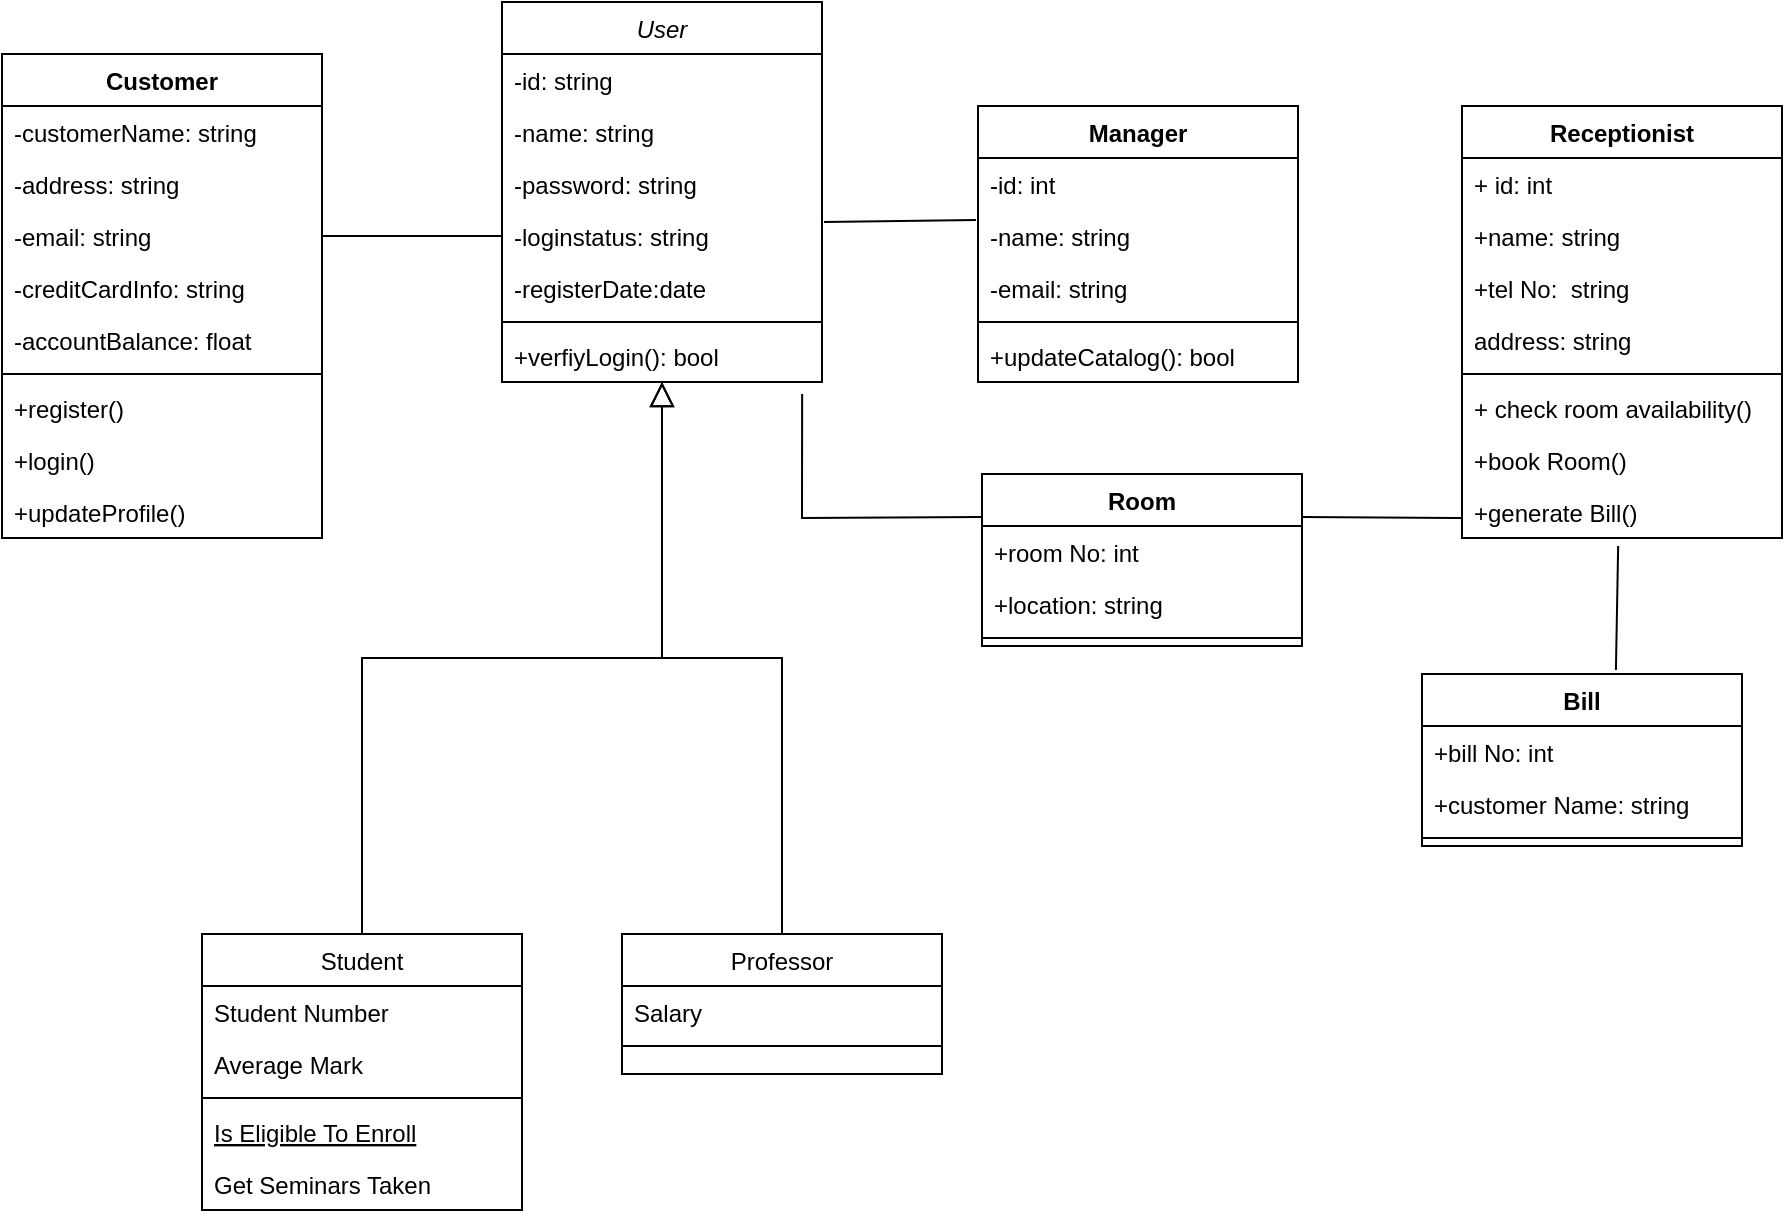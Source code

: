 <mxfile version="15.8.6" type="github">
  <diagram id="C5RBs43oDa-KdzZeNtuy" name="Page-1">
    <mxGraphModel dx="868" dy="1651" grid="1" gridSize="10" guides="1" tooltips="1" connect="1" arrows="1" fold="1" page="1" pageScale="1" pageWidth="827" pageHeight="1169" math="0" shadow="0">
      <root>
        <mxCell id="WIyWlLk6GJQsqaUBKTNV-0" />
        <mxCell id="WIyWlLk6GJQsqaUBKTNV-1" parent="WIyWlLk6GJQsqaUBKTNV-0" />
        <mxCell id="zkfFHV4jXpPFQw0GAbJ--0" value="User" style="swimlane;fontStyle=2;align=center;verticalAlign=top;childLayout=stackLayout;horizontal=1;startSize=26;horizontalStack=0;resizeParent=1;resizeLast=0;collapsible=1;marginBottom=0;rounded=0;shadow=0;strokeWidth=1;" parent="WIyWlLk6GJQsqaUBKTNV-1" vertex="1">
          <mxGeometry x="270" y="-106" width="160" height="190" as="geometry">
            <mxRectangle x="220" y="120" width="160" height="26" as="alternateBounds" />
          </mxGeometry>
        </mxCell>
        <mxCell id="zkfFHV4jXpPFQw0GAbJ--1" value="-id: string" style="text;align=left;verticalAlign=top;spacingLeft=4;spacingRight=4;overflow=hidden;rotatable=0;points=[[0,0.5],[1,0.5]];portConstraint=eastwest;" parent="zkfFHV4jXpPFQw0GAbJ--0" vertex="1">
          <mxGeometry y="26" width="160" height="26" as="geometry" />
        </mxCell>
        <mxCell id="T5A34cYK0QaYjGAUa2mt-24" value="-name: string" style="text;align=left;verticalAlign=top;spacingLeft=4;spacingRight=4;overflow=hidden;rotatable=0;points=[[0,0.5],[1,0.5]];portConstraint=eastwest;" vertex="1" parent="zkfFHV4jXpPFQw0GAbJ--0">
          <mxGeometry y="52" width="160" height="26" as="geometry" />
        </mxCell>
        <mxCell id="zkfFHV4jXpPFQw0GAbJ--2" value="-password: string" style="text;align=left;verticalAlign=top;spacingLeft=4;spacingRight=4;overflow=hidden;rotatable=0;points=[[0,0.5],[1,0.5]];portConstraint=eastwest;rounded=0;shadow=0;html=0;" parent="zkfFHV4jXpPFQw0GAbJ--0" vertex="1">
          <mxGeometry y="78" width="160" height="26" as="geometry" />
        </mxCell>
        <mxCell id="zkfFHV4jXpPFQw0GAbJ--3" value="-loginstatus: string" style="text;align=left;verticalAlign=top;spacingLeft=4;spacingRight=4;overflow=hidden;rotatable=0;points=[[0,0.5],[1,0.5]];portConstraint=eastwest;rounded=0;shadow=0;html=0;" parent="zkfFHV4jXpPFQw0GAbJ--0" vertex="1">
          <mxGeometry y="104" width="160" height="26" as="geometry" />
        </mxCell>
        <mxCell id="Q7qjtp1x8WxKevpJag3L-1" value="-registerDate:date" style="text;align=left;verticalAlign=top;spacingLeft=4;spacingRight=4;overflow=hidden;rotatable=0;points=[[0,0.5],[1,0.5]];portConstraint=eastwest;rounded=0;shadow=0;html=0;" parent="zkfFHV4jXpPFQw0GAbJ--0" vertex="1">
          <mxGeometry y="130" width="160" height="26" as="geometry" />
        </mxCell>
        <mxCell id="zkfFHV4jXpPFQw0GAbJ--4" value="" style="line;html=1;strokeWidth=1;align=left;verticalAlign=middle;spacingTop=-1;spacingLeft=3;spacingRight=3;rotatable=0;labelPosition=right;points=[];portConstraint=eastwest;" parent="zkfFHV4jXpPFQw0GAbJ--0" vertex="1">
          <mxGeometry y="156" width="160" height="8" as="geometry" />
        </mxCell>
        <mxCell id="zkfFHV4jXpPFQw0GAbJ--5" value="+verfiyLogin(): bool" style="text;align=left;verticalAlign=top;spacingLeft=4;spacingRight=4;overflow=hidden;rotatable=0;points=[[0,0.5],[1,0.5]];portConstraint=eastwest;" parent="zkfFHV4jXpPFQw0GAbJ--0" vertex="1">
          <mxGeometry y="164" width="160" height="26" as="geometry" />
        </mxCell>
        <mxCell id="zkfFHV4jXpPFQw0GAbJ--6" value="Student" style="swimlane;fontStyle=0;align=center;verticalAlign=top;childLayout=stackLayout;horizontal=1;startSize=26;horizontalStack=0;resizeParent=1;resizeLast=0;collapsible=1;marginBottom=0;rounded=0;shadow=0;strokeWidth=1;" parent="WIyWlLk6GJQsqaUBKTNV-1" vertex="1">
          <mxGeometry x="120" y="360" width="160" height="138" as="geometry">
            <mxRectangle x="130" y="380" width="160" height="26" as="alternateBounds" />
          </mxGeometry>
        </mxCell>
        <mxCell id="zkfFHV4jXpPFQw0GAbJ--7" value="Student Number" style="text;align=left;verticalAlign=top;spacingLeft=4;spacingRight=4;overflow=hidden;rotatable=0;points=[[0,0.5],[1,0.5]];portConstraint=eastwest;" parent="zkfFHV4jXpPFQw0GAbJ--6" vertex="1">
          <mxGeometry y="26" width="160" height="26" as="geometry" />
        </mxCell>
        <mxCell id="zkfFHV4jXpPFQw0GAbJ--8" value="Average Mark" style="text;align=left;verticalAlign=top;spacingLeft=4;spacingRight=4;overflow=hidden;rotatable=0;points=[[0,0.5],[1,0.5]];portConstraint=eastwest;rounded=0;shadow=0;html=0;" parent="zkfFHV4jXpPFQw0GAbJ--6" vertex="1">
          <mxGeometry y="52" width="160" height="26" as="geometry" />
        </mxCell>
        <mxCell id="zkfFHV4jXpPFQw0GAbJ--9" value="" style="line;html=1;strokeWidth=1;align=left;verticalAlign=middle;spacingTop=-1;spacingLeft=3;spacingRight=3;rotatable=0;labelPosition=right;points=[];portConstraint=eastwest;" parent="zkfFHV4jXpPFQw0GAbJ--6" vertex="1">
          <mxGeometry y="78" width="160" height="8" as="geometry" />
        </mxCell>
        <mxCell id="zkfFHV4jXpPFQw0GAbJ--10" value="Is Eligible To Enroll" style="text;align=left;verticalAlign=top;spacingLeft=4;spacingRight=4;overflow=hidden;rotatable=0;points=[[0,0.5],[1,0.5]];portConstraint=eastwest;fontStyle=4" parent="zkfFHV4jXpPFQw0GAbJ--6" vertex="1">
          <mxGeometry y="86" width="160" height="26" as="geometry" />
        </mxCell>
        <mxCell id="zkfFHV4jXpPFQw0GAbJ--11" value="Get Seminars Taken" style="text;align=left;verticalAlign=top;spacingLeft=4;spacingRight=4;overflow=hidden;rotatable=0;points=[[0,0.5],[1,0.5]];portConstraint=eastwest;" parent="zkfFHV4jXpPFQw0GAbJ--6" vertex="1">
          <mxGeometry y="112" width="160" height="26" as="geometry" />
        </mxCell>
        <mxCell id="zkfFHV4jXpPFQw0GAbJ--12" value="" style="endArrow=block;endSize=10;endFill=0;shadow=0;strokeWidth=1;rounded=0;edgeStyle=elbowEdgeStyle;elbow=vertical;" parent="WIyWlLk6GJQsqaUBKTNV-1" source="zkfFHV4jXpPFQw0GAbJ--6" target="zkfFHV4jXpPFQw0GAbJ--0" edge="1">
          <mxGeometry width="160" relative="1" as="geometry">
            <mxPoint x="200" y="203" as="sourcePoint" />
            <mxPoint x="200" y="203" as="targetPoint" />
          </mxGeometry>
        </mxCell>
        <mxCell id="zkfFHV4jXpPFQw0GAbJ--13" value="Professor" style="swimlane;fontStyle=0;align=center;verticalAlign=top;childLayout=stackLayout;horizontal=1;startSize=26;horizontalStack=0;resizeParent=1;resizeLast=0;collapsible=1;marginBottom=0;rounded=0;shadow=0;strokeWidth=1;" parent="WIyWlLk6GJQsqaUBKTNV-1" vertex="1">
          <mxGeometry x="330" y="360" width="160" height="70" as="geometry">
            <mxRectangle x="340" y="380" width="170" height="26" as="alternateBounds" />
          </mxGeometry>
        </mxCell>
        <mxCell id="zkfFHV4jXpPFQw0GAbJ--14" value="Salary" style="text;align=left;verticalAlign=top;spacingLeft=4;spacingRight=4;overflow=hidden;rotatable=0;points=[[0,0.5],[1,0.5]];portConstraint=eastwest;" parent="zkfFHV4jXpPFQw0GAbJ--13" vertex="1">
          <mxGeometry y="26" width="160" height="26" as="geometry" />
        </mxCell>
        <mxCell id="zkfFHV4jXpPFQw0GAbJ--15" value="" style="line;html=1;strokeWidth=1;align=left;verticalAlign=middle;spacingTop=-1;spacingLeft=3;spacingRight=3;rotatable=0;labelPosition=right;points=[];portConstraint=eastwest;" parent="zkfFHV4jXpPFQw0GAbJ--13" vertex="1">
          <mxGeometry y="52" width="160" height="8" as="geometry" />
        </mxCell>
        <mxCell id="zkfFHV4jXpPFQw0GAbJ--16" value="" style="endArrow=block;endSize=10;endFill=0;shadow=0;strokeWidth=1;rounded=0;edgeStyle=elbowEdgeStyle;elbow=vertical;" parent="WIyWlLk6GJQsqaUBKTNV-1" source="zkfFHV4jXpPFQw0GAbJ--13" target="zkfFHV4jXpPFQw0GAbJ--0" edge="1">
          <mxGeometry width="160" relative="1" as="geometry">
            <mxPoint x="210" y="373" as="sourcePoint" />
            <mxPoint x="310" y="271" as="targetPoint" />
          </mxGeometry>
        </mxCell>
        <mxCell id="Q7qjtp1x8WxKevpJag3L-6" value="Manager" style="swimlane;fontStyle=1;align=center;verticalAlign=top;childLayout=stackLayout;horizontal=1;startSize=26;horizontalStack=0;resizeParent=1;resizeParentMax=0;resizeLast=0;collapsible=1;marginBottom=0;" parent="WIyWlLk6GJQsqaUBKTNV-1" vertex="1">
          <mxGeometry x="508" y="-54" width="160" height="138" as="geometry" />
        </mxCell>
        <mxCell id="T5A34cYK0QaYjGAUa2mt-0" value="-id: int" style="text;strokeColor=none;fillColor=none;align=left;verticalAlign=top;spacingLeft=4;spacingRight=4;overflow=hidden;rotatable=0;points=[[0,0.5],[1,0.5]];portConstraint=eastwest;" vertex="1" parent="Q7qjtp1x8WxKevpJag3L-6">
          <mxGeometry y="26" width="160" height="26" as="geometry" />
        </mxCell>
        <mxCell id="Q7qjtp1x8WxKevpJag3L-7" value="-name: string" style="text;strokeColor=none;fillColor=none;align=left;verticalAlign=top;spacingLeft=4;spacingRight=4;overflow=hidden;rotatable=0;points=[[0,0.5],[1,0.5]];portConstraint=eastwest;" parent="Q7qjtp1x8WxKevpJag3L-6" vertex="1">
          <mxGeometry y="52" width="160" height="26" as="geometry" />
        </mxCell>
        <mxCell id="Q7qjtp1x8WxKevpJag3L-18" value="-email: string" style="text;strokeColor=none;fillColor=none;align=left;verticalAlign=top;spacingLeft=4;spacingRight=4;overflow=hidden;rotatable=0;points=[[0,0.5],[1,0.5]];portConstraint=eastwest;" parent="Q7qjtp1x8WxKevpJag3L-6" vertex="1">
          <mxGeometry y="78" width="160" height="26" as="geometry" />
        </mxCell>
        <mxCell id="Q7qjtp1x8WxKevpJag3L-8" value="" style="line;strokeWidth=1;fillColor=none;align=left;verticalAlign=middle;spacingTop=-1;spacingLeft=3;spacingRight=3;rotatable=0;labelPosition=right;points=[];portConstraint=eastwest;" parent="Q7qjtp1x8WxKevpJag3L-6" vertex="1">
          <mxGeometry y="104" width="160" height="8" as="geometry" />
        </mxCell>
        <mxCell id="Q7qjtp1x8WxKevpJag3L-9" value="+updateCatalog(): bool" style="text;strokeColor=none;fillColor=none;align=left;verticalAlign=top;spacingLeft=4;spacingRight=4;overflow=hidden;rotatable=0;points=[[0,0.5],[1,0.5]];portConstraint=eastwest;" parent="Q7qjtp1x8WxKevpJag3L-6" vertex="1">
          <mxGeometry y="112" width="160" height="26" as="geometry" />
        </mxCell>
        <mxCell id="Q7qjtp1x8WxKevpJag3L-10" value="Customer" style="swimlane;fontStyle=1;align=center;verticalAlign=top;childLayout=stackLayout;horizontal=1;startSize=26;horizontalStack=0;resizeParent=1;resizeParentMax=0;resizeLast=0;collapsible=1;marginBottom=0;" parent="WIyWlLk6GJQsqaUBKTNV-1" vertex="1">
          <mxGeometry x="20" y="-80" width="160" height="242" as="geometry" />
        </mxCell>
        <mxCell id="Q7qjtp1x8WxKevpJag3L-11" value="-customerName: string" style="text;strokeColor=none;fillColor=none;align=left;verticalAlign=top;spacingLeft=4;spacingRight=4;overflow=hidden;rotatable=0;points=[[0,0.5],[1,0.5]];portConstraint=eastwest;" parent="Q7qjtp1x8WxKevpJag3L-10" vertex="1">
          <mxGeometry y="26" width="160" height="26" as="geometry" />
        </mxCell>
        <mxCell id="Q7qjtp1x8WxKevpJag3L-17" value="-address: string" style="text;strokeColor=none;fillColor=none;align=left;verticalAlign=top;spacingLeft=4;spacingRight=4;overflow=hidden;rotatable=0;points=[[0,0.5],[1,0.5]];portConstraint=eastwest;" parent="Q7qjtp1x8WxKevpJag3L-10" vertex="1">
          <mxGeometry y="52" width="160" height="26" as="geometry" />
        </mxCell>
        <mxCell id="Q7qjtp1x8WxKevpJag3L-19" value="-email: string" style="text;strokeColor=none;fillColor=none;align=left;verticalAlign=top;spacingLeft=4;spacingRight=4;overflow=hidden;rotatable=0;points=[[0,0.5],[1,0.5]];portConstraint=eastwest;" parent="Q7qjtp1x8WxKevpJag3L-10" vertex="1">
          <mxGeometry y="78" width="160" height="26" as="geometry" />
        </mxCell>
        <mxCell id="Q7qjtp1x8WxKevpJag3L-21" value="-creditCardInfo: string" style="text;strokeColor=none;fillColor=none;align=left;verticalAlign=top;spacingLeft=4;spacingRight=4;overflow=hidden;rotatable=0;points=[[0,0.5],[1,0.5]];portConstraint=eastwest;" parent="Q7qjtp1x8WxKevpJag3L-10" vertex="1">
          <mxGeometry y="104" width="160" height="26" as="geometry" />
        </mxCell>
        <mxCell id="Q7qjtp1x8WxKevpJag3L-20" value="-accountBalance: float" style="text;strokeColor=none;fillColor=none;align=left;verticalAlign=top;spacingLeft=4;spacingRight=4;overflow=hidden;rotatable=0;points=[[0,0.5],[1,0.5]];portConstraint=eastwest;" parent="Q7qjtp1x8WxKevpJag3L-10" vertex="1">
          <mxGeometry y="130" width="160" height="26" as="geometry" />
        </mxCell>
        <mxCell id="Q7qjtp1x8WxKevpJag3L-12" value="" style="line;strokeWidth=1;fillColor=none;align=left;verticalAlign=middle;spacingTop=-1;spacingLeft=3;spacingRight=3;rotatable=0;labelPosition=right;points=[];portConstraint=eastwest;" parent="Q7qjtp1x8WxKevpJag3L-10" vertex="1">
          <mxGeometry y="156" width="160" height="8" as="geometry" />
        </mxCell>
        <mxCell id="Q7qjtp1x8WxKevpJag3L-13" value="+register()" style="text;strokeColor=none;fillColor=none;align=left;verticalAlign=top;spacingLeft=4;spacingRight=4;overflow=hidden;rotatable=0;points=[[0,0.5],[1,0.5]];portConstraint=eastwest;" parent="Q7qjtp1x8WxKevpJag3L-10" vertex="1">
          <mxGeometry y="164" width="160" height="26" as="geometry" />
        </mxCell>
        <mxCell id="Q7qjtp1x8WxKevpJag3L-22" value="+login()" style="text;strokeColor=none;fillColor=none;align=left;verticalAlign=top;spacingLeft=4;spacingRight=4;overflow=hidden;rotatable=0;points=[[0,0.5],[1,0.5]];portConstraint=eastwest;" parent="Q7qjtp1x8WxKevpJag3L-10" vertex="1">
          <mxGeometry y="190" width="160" height="26" as="geometry" />
        </mxCell>
        <mxCell id="Q7qjtp1x8WxKevpJag3L-23" value="+updateProfile()" style="text;strokeColor=none;fillColor=none;align=left;verticalAlign=top;spacingLeft=4;spacingRight=4;overflow=hidden;rotatable=0;points=[[0,0.5],[1,0.5]];portConstraint=eastwest;" parent="Q7qjtp1x8WxKevpJag3L-10" vertex="1">
          <mxGeometry y="216" width="160" height="26" as="geometry" />
        </mxCell>
        <mxCell id="T5A34cYK0QaYjGAUa2mt-1" value="" style="endArrow=none;html=1;rounded=0;entryX=-0.006;entryY=0.192;entryDx=0;entryDy=0;entryPerimeter=0;exitX=1.006;exitY=0.231;exitDx=0;exitDy=0;exitPerimeter=0;" edge="1" parent="WIyWlLk6GJQsqaUBKTNV-1" source="zkfFHV4jXpPFQw0GAbJ--3" target="Q7qjtp1x8WxKevpJag3L-7">
          <mxGeometry width="50" height="50" relative="1" as="geometry">
            <mxPoint x="450" y="50" as="sourcePoint" />
            <mxPoint x="500" as="targetPoint" />
            <Array as="points" />
          </mxGeometry>
        </mxCell>
        <mxCell id="T5A34cYK0QaYjGAUa2mt-2" value="" style="endArrow=none;html=1;rounded=0;entryX=0;entryY=0.5;entryDx=0;entryDy=0;" edge="1" parent="WIyWlLk6GJQsqaUBKTNV-1" source="Q7qjtp1x8WxKevpJag3L-19" target="zkfFHV4jXpPFQw0GAbJ--3">
          <mxGeometry width="50" height="50" relative="1" as="geometry">
            <mxPoint x="180" y="61" as="sourcePoint" />
            <mxPoint x="250.711" y="11" as="targetPoint" />
          </mxGeometry>
        </mxCell>
        <mxCell id="T5A34cYK0QaYjGAUa2mt-9" value="Room" style="swimlane;fontStyle=1;align=center;verticalAlign=top;childLayout=stackLayout;horizontal=1;startSize=26;horizontalStack=0;resizeParent=1;resizeParentMax=0;resizeLast=0;collapsible=1;marginBottom=0;" vertex="1" parent="WIyWlLk6GJQsqaUBKTNV-1">
          <mxGeometry x="510" y="130" width="160" height="86" as="geometry" />
        </mxCell>
        <mxCell id="T5A34cYK0QaYjGAUa2mt-10" value="+room No: int" style="text;strokeColor=none;fillColor=none;align=left;verticalAlign=top;spacingLeft=4;spacingRight=4;overflow=hidden;rotatable=0;points=[[0,0.5],[1,0.5]];portConstraint=eastwest;" vertex="1" parent="T5A34cYK0QaYjGAUa2mt-9">
          <mxGeometry y="26" width="160" height="26" as="geometry" />
        </mxCell>
        <mxCell id="T5A34cYK0QaYjGAUa2mt-13" value="+location: string" style="text;strokeColor=none;fillColor=none;align=left;verticalAlign=top;spacingLeft=4;spacingRight=4;overflow=hidden;rotatable=0;points=[[0,0.5],[1,0.5]];portConstraint=eastwest;" vertex="1" parent="T5A34cYK0QaYjGAUa2mt-9">
          <mxGeometry y="52" width="160" height="26" as="geometry" />
        </mxCell>
        <mxCell id="T5A34cYK0QaYjGAUa2mt-11" value="" style="line;strokeWidth=1;fillColor=none;align=left;verticalAlign=middle;spacingTop=-1;spacingLeft=3;spacingRight=3;rotatable=0;labelPosition=right;points=[];portConstraint=eastwest;" vertex="1" parent="T5A34cYK0QaYjGAUa2mt-9">
          <mxGeometry y="78" width="160" height="8" as="geometry" />
        </mxCell>
        <mxCell id="T5A34cYK0QaYjGAUa2mt-14" value="Receptionist" style="swimlane;fontStyle=1;align=center;verticalAlign=top;childLayout=stackLayout;horizontal=1;startSize=26;horizontalStack=0;resizeParent=1;resizeParentMax=0;resizeLast=0;collapsible=1;marginBottom=0;" vertex="1" parent="WIyWlLk6GJQsqaUBKTNV-1">
          <mxGeometry x="750" y="-54" width="160" height="216" as="geometry" />
        </mxCell>
        <mxCell id="T5A34cYK0QaYjGAUa2mt-15" value="+ id: int" style="text;strokeColor=none;fillColor=none;align=left;verticalAlign=top;spacingLeft=4;spacingRight=4;overflow=hidden;rotatable=0;points=[[0,0.5],[1,0.5]];portConstraint=eastwest;" vertex="1" parent="T5A34cYK0QaYjGAUa2mt-14">
          <mxGeometry y="26" width="160" height="26" as="geometry" />
        </mxCell>
        <mxCell id="T5A34cYK0QaYjGAUa2mt-20" value="+name: string" style="text;strokeColor=none;fillColor=none;align=left;verticalAlign=top;spacingLeft=4;spacingRight=4;overflow=hidden;rotatable=0;points=[[0,0.5],[1,0.5]];portConstraint=eastwest;" vertex="1" parent="T5A34cYK0QaYjGAUa2mt-14">
          <mxGeometry y="52" width="160" height="26" as="geometry" />
        </mxCell>
        <mxCell id="T5A34cYK0QaYjGAUa2mt-19" value="+tel No:  string" style="text;strokeColor=none;fillColor=none;align=left;verticalAlign=top;spacingLeft=4;spacingRight=4;overflow=hidden;rotatable=0;points=[[0,0.5],[1,0.5]];portConstraint=eastwest;" vertex="1" parent="T5A34cYK0QaYjGAUa2mt-14">
          <mxGeometry y="78" width="160" height="26" as="geometry" />
        </mxCell>
        <mxCell id="T5A34cYK0QaYjGAUa2mt-18" value="address: string" style="text;strokeColor=none;fillColor=none;align=left;verticalAlign=top;spacingLeft=4;spacingRight=4;overflow=hidden;rotatable=0;points=[[0,0.5],[1,0.5]];portConstraint=eastwest;" vertex="1" parent="T5A34cYK0QaYjGAUa2mt-14">
          <mxGeometry y="104" width="160" height="26" as="geometry" />
        </mxCell>
        <mxCell id="T5A34cYK0QaYjGAUa2mt-16" value="" style="line;strokeWidth=1;fillColor=none;align=left;verticalAlign=middle;spacingTop=-1;spacingLeft=3;spacingRight=3;rotatable=0;labelPosition=right;points=[];portConstraint=eastwest;" vertex="1" parent="T5A34cYK0QaYjGAUa2mt-14">
          <mxGeometry y="130" width="160" height="8" as="geometry" />
        </mxCell>
        <mxCell id="T5A34cYK0QaYjGAUa2mt-17" value="+ check room availability()" style="text;strokeColor=none;fillColor=none;align=left;verticalAlign=top;spacingLeft=4;spacingRight=4;overflow=hidden;rotatable=0;points=[[0,0.5],[1,0.5]];portConstraint=eastwest;" vertex="1" parent="T5A34cYK0QaYjGAUa2mt-14">
          <mxGeometry y="138" width="160" height="26" as="geometry" />
        </mxCell>
        <mxCell id="T5A34cYK0QaYjGAUa2mt-21" value="+book Room()" style="text;strokeColor=none;fillColor=none;align=left;verticalAlign=top;spacingLeft=4;spacingRight=4;overflow=hidden;rotatable=0;points=[[0,0.5],[1,0.5]];portConstraint=eastwest;" vertex="1" parent="T5A34cYK0QaYjGAUa2mt-14">
          <mxGeometry y="164" width="160" height="26" as="geometry" />
        </mxCell>
        <mxCell id="T5A34cYK0QaYjGAUa2mt-22" value="+generate Bill()" style="text;strokeColor=none;fillColor=none;align=left;verticalAlign=top;spacingLeft=4;spacingRight=4;overflow=hidden;rotatable=0;points=[[0,0.5],[1,0.5]];portConstraint=eastwest;" vertex="1" parent="T5A34cYK0QaYjGAUa2mt-14">
          <mxGeometry y="190" width="160" height="26" as="geometry" />
        </mxCell>
        <mxCell id="T5A34cYK0QaYjGAUa2mt-27" value="" style="endArrow=none;html=1;rounded=0;entryX=0.938;entryY=1.231;entryDx=0;entryDy=0;entryPerimeter=0;exitX=0;exitY=0.25;exitDx=0;exitDy=0;" edge="1" parent="WIyWlLk6GJQsqaUBKTNV-1" source="T5A34cYK0QaYjGAUa2mt-9" target="zkfFHV4jXpPFQw0GAbJ--5">
          <mxGeometry width="50" height="50" relative="1" as="geometry">
            <mxPoint x="420" y="150" as="sourcePoint" />
            <mxPoint x="470" y="100" as="targetPoint" />
            <Array as="points">
              <mxPoint x="420" y="152" />
            </Array>
          </mxGeometry>
        </mxCell>
        <mxCell id="T5A34cYK0QaYjGAUa2mt-28" value="" style="endArrow=none;html=1;rounded=0;exitX=1;exitY=0.25;exitDx=0;exitDy=0;" edge="1" parent="WIyWlLk6GJQsqaUBKTNV-1" source="T5A34cYK0QaYjGAUa2mt-9">
          <mxGeometry width="50" height="50" relative="1" as="geometry">
            <mxPoint x="520" y="161.5" as="sourcePoint" />
            <mxPoint x="750" y="152" as="targetPoint" />
            <Array as="points">
              <mxPoint x="747" y="152" />
            </Array>
          </mxGeometry>
        </mxCell>
        <mxCell id="T5A34cYK0QaYjGAUa2mt-29" value="" style="endArrow=none;html=1;rounded=0;entryX=0.488;entryY=1.154;entryDx=0;entryDy=0;entryPerimeter=0;exitX=0.606;exitY=-0.023;exitDx=0;exitDy=0;exitPerimeter=0;" edge="1" parent="WIyWlLk6GJQsqaUBKTNV-1" source="T5A34cYK0QaYjGAUa2mt-30" target="T5A34cYK0QaYjGAUa2mt-22">
          <mxGeometry width="50" height="50" relative="1" as="geometry">
            <mxPoint x="828" y="210" as="sourcePoint" />
            <mxPoint x="750" y="230" as="targetPoint" />
          </mxGeometry>
        </mxCell>
        <mxCell id="T5A34cYK0QaYjGAUa2mt-30" value="Bill" style="swimlane;fontStyle=1;align=center;verticalAlign=top;childLayout=stackLayout;horizontal=1;startSize=26;horizontalStack=0;resizeParent=1;resizeParentMax=0;resizeLast=0;collapsible=1;marginBottom=0;" vertex="1" parent="WIyWlLk6GJQsqaUBKTNV-1">
          <mxGeometry x="730" y="230" width="160" height="86" as="geometry" />
        </mxCell>
        <mxCell id="T5A34cYK0QaYjGAUa2mt-31" value="+bill No: int" style="text;strokeColor=none;fillColor=none;align=left;verticalAlign=top;spacingLeft=4;spacingRight=4;overflow=hidden;rotatable=0;points=[[0,0.5],[1,0.5]];portConstraint=eastwest;" vertex="1" parent="T5A34cYK0QaYjGAUa2mt-30">
          <mxGeometry y="26" width="160" height="26" as="geometry" />
        </mxCell>
        <mxCell id="T5A34cYK0QaYjGAUa2mt-34" value="+customer Name: string" style="text;strokeColor=none;fillColor=none;align=left;verticalAlign=top;spacingLeft=4;spacingRight=4;overflow=hidden;rotatable=0;points=[[0,0.5],[1,0.5]];portConstraint=eastwest;" vertex="1" parent="T5A34cYK0QaYjGAUa2mt-30">
          <mxGeometry y="52" width="160" height="26" as="geometry" />
        </mxCell>
        <mxCell id="T5A34cYK0QaYjGAUa2mt-32" value="" style="line;strokeWidth=1;fillColor=none;align=left;verticalAlign=middle;spacingTop=-1;spacingLeft=3;spacingRight=3;rotatable=0;labelPosition=right;points=[];portConstraint=eastwest;" vertex="1" parent="T5A34cYK0QaYjGAUa2mt-30">
          <mxGeometry y="78" width="160" height="8" as="geometry" />
        </mxCell>
      </root>
    </mxGraphModel>
  </diagram>
</mxfile>
